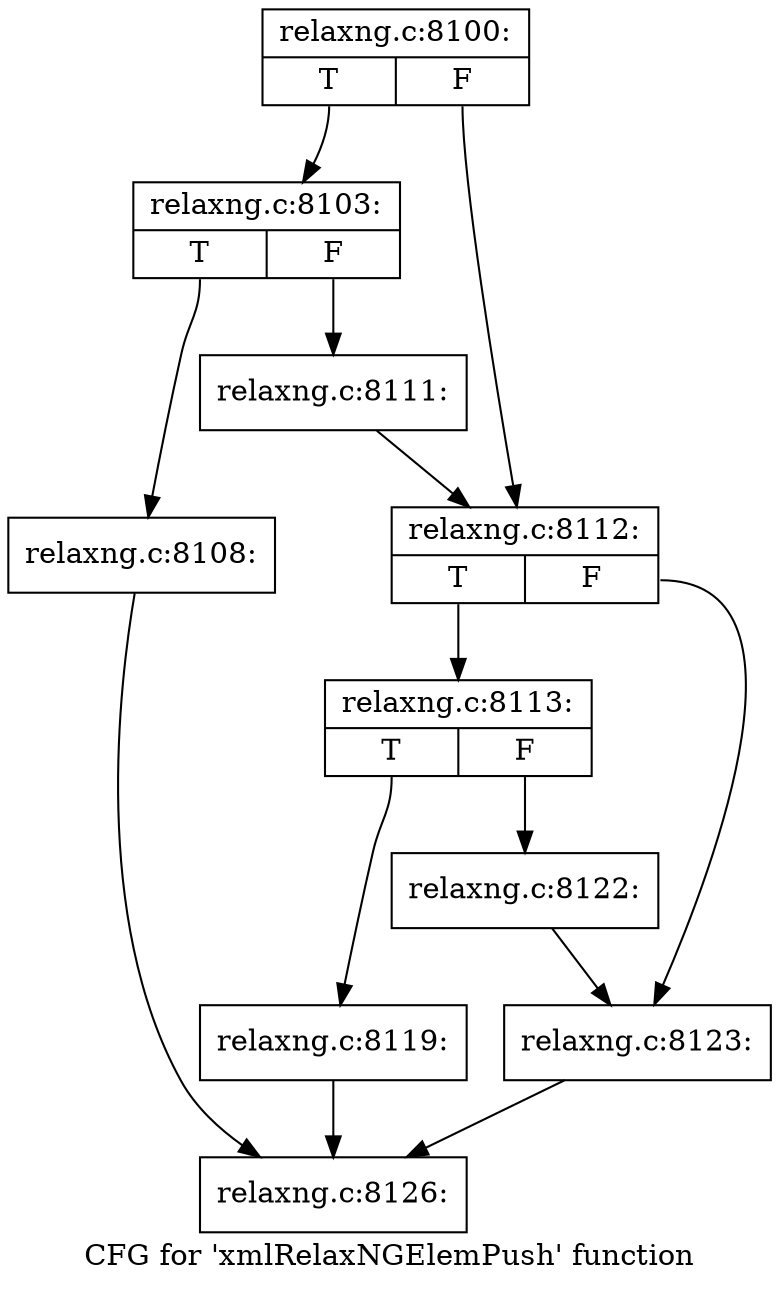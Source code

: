 digraph "CFG for 'xmlRelaxNGElemPush' function" {
	label="CFG for 'xmlRelaxNGElemPush' function";

	Node0x555e9c6f3860 [shape=record,label="{relaxng.c:8100:|{<s0>T|<s1>F}}"];
	Node0x555e9c6f3860:s0 -> Node0x555e9c6f9b50;
	Node0x555e9c6f3860:s1 -> Node0x555e9c6f9ba0;
	Node0x555e9c6f9b50 [shape=record,label="{relaxng.c:8103:|{<s0>T|<s1>F}}"];
	Node0x555e9c6f9b50:s0 -> Node0x555e9c6fad60;
	Node0x555e9c6f9b50:s1 -> Node0x555e9c6fadb0;
	Node0x555e9c6fad60 [shape=record,label="{relaxng.c:8108:}"];
	Node0x555e9c6fad60 -> Node0x555e9c6f38b0;
	Node0x555e9c6fadb0 [shape=record,label="{relaxng.c:8111:}"];
	Node0x555e9c6fadb0 -> Node0x555e9c6f9ba0;
	Node0x555e9c6f9ba0 [shape=record,label="{relaxng.c:8112:|{<s0>T|<s1>F}}"];
	Node0x555e9c6f9ba0:s0 -> Node0x555e9c6fb6f0;
	Node0x555e9c6f9ba0:s1 -> Node0x555e9c6fb740;
	Node0x555e9c6fb6f0 [shape=record,label="{relaxng.c:8113:|{<s0>T|<s1>F}}"];
	Node0x555e9c6fb6f0:s0 -> Node0x555e9c6fc970;
	Node0x555e9c6fb6f0:s1 -> Node0x555e9c6fc9c0;
	Node0x555e9c6fc970 [shape=record,label="{relaxng.c:8119:}"];
	Node0x555e9c6fc970 -> Node0x555e9c6f38b0;
	Node0x555e9c6fc9c0 [shape=record,label="{relaxng.c:8122:}"];
	Node0x555e9c6fc9c0 -> Node0x555e9c6fb740;
	Node0x555e9c6fb740 [shape=record,label="{relaxng.c:8123:}"];
	Node0x555e9c6fb740 -> Node0x555e9c6f38b0;
	Node0x555e9c6f38b0 [shape=record,label="{relaxng.c:8126:}"];
}

